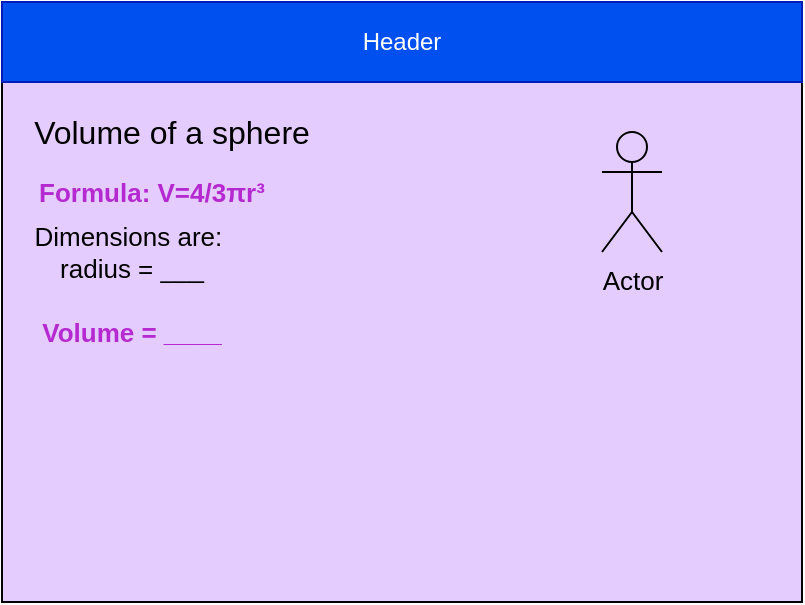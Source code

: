 <mxfile>
    <diagram id="pIaEtrtLPv3HG8r1JEND" name="Page-1">
        <mxGraphModel dx="594" dy="561" grid="1" gridSize="10" guides="1" tooltips="1" connect="1" arrows="1" fold="1" page="1" pageScale="1" pageWidth="850" pageHeight="1100" math="0" shadow="0">
            <root>
                <mxCell id="0"/>
                <mxCell id="1" parent="0"/>
                <mxCell id="2" value="" style="rounded=0;whiteSpace=wrap;html=1;fillColor=#E5CCFF;" parent="1" vertex="1">
                    <mxGeometry x="80" y="80" width="400" height="300" as="geometry"/>
                </mxCell>
                <mxCell id="3" value="Header" style="rounded=0;whiteSpace=wrap;html=1;fillColor=#0050ef;fontColor=#ffffff;strokeColor=#001DBC;" parent="1" vertex="1">
                    <mxGeometry x="80" y="80" width="400" height="40" as="geometry"/>
                </mxCell>
                <mxCell id="6" value="&lt;font color=&quot;#000000&quot; style=&quot;font-size: 16px;&quot;&gt;Volume of a sphere&lt;/font&gt;" style="text;html=1;strokeColor=none;fillColor=none;align=center;verticalAlign=middle;whiteSpace=wrap;rounded=0;fontSize=16;" parent="1" vertex="1">
                    <mxGeometry x="90" y="130" width="150" height="30" as="geometry"/>
                </mxCell>
                <mxCell id="7" value="&lt;font color=&quot;#b529d1&quot; style=&quot;font-size: 13px&quot;&gt;&lt;b&gt;Formula:&amp;nbsp;&lt;span style=&quot;font-family: &amp;#34;helvetica&amp;#34; , &amp;#34;arial&amp;#34; , sans-serif&quot;&gt;V=4/3πr³&lt;/span&gt;&lt;/b&gt;&lt;/font&gt;" style="text;html=1;strokeColor=none;fillColor=none;align=center;verticalAlign=middle;whiteSpace=wrap;rounded=0;fontSize=11;fontColor=#000000;" parent="1" vertex="1">
                    <mxGeometry x="90" y="160" width="130" height="30" as="geometry"/>
                </mxCell>
                <mxCell id="8" value="&lt;font color=&quot;#000000&quot;&gt;Dimensions are:&amp;nbsp;&lt;br&gt;radius = ___&lt;/font&gt;" style="text;html=1;strokeColor=none;fillColor=none;align=center;verticalAlign=middle;whiteSpace=wrap;rounded=0;labelBackgroundColor=none;fontSize=13;fontColor=#B529D1;" parent="1" vertex="1">
                    <mxGeometry x="85" y="190" width="120" height="30" as="geometry"/>
                </mxCell>
                <mxCell id="9" value="&lt;font color=&quot;#b529d1&quot;&gt;&lt;span style=&quot;font-size: 13px&quot;&gt;&lt;b&gt;Volume = ____&lt;/b&gt;&lt;/span&gt;&lt;/font&gt;" style="text;html=1;strokeColor=none;fillColor=none;align=center;verticalAlign=middle;whiteSpace=wrap;rounded=0;fontSize=11;fontColor=#000000;" parent="1" vertex="1">
                    <mxGeometry x="80" y="230" width="130" height="30" as="geometry"/>
                </mxCell>
                <mxCell id="11" value="Actor" style="shape=umlActor;verticalLabelPosition=bottom;verticalAlign=top;html=1;outlineConnect=0;labelBackgroundColor=none;fontSize=13;fontColor=#000000;fillColor=#E5CCFF;strokeColor=#000000;" parent="1" vertex="1">
                    <mxGeometry x="380" y="145" width="30" height="60" as="geometry"/>
                </mxCell>
            </root>
        </mxGraphModel>
    </diagram>
</mxfile>